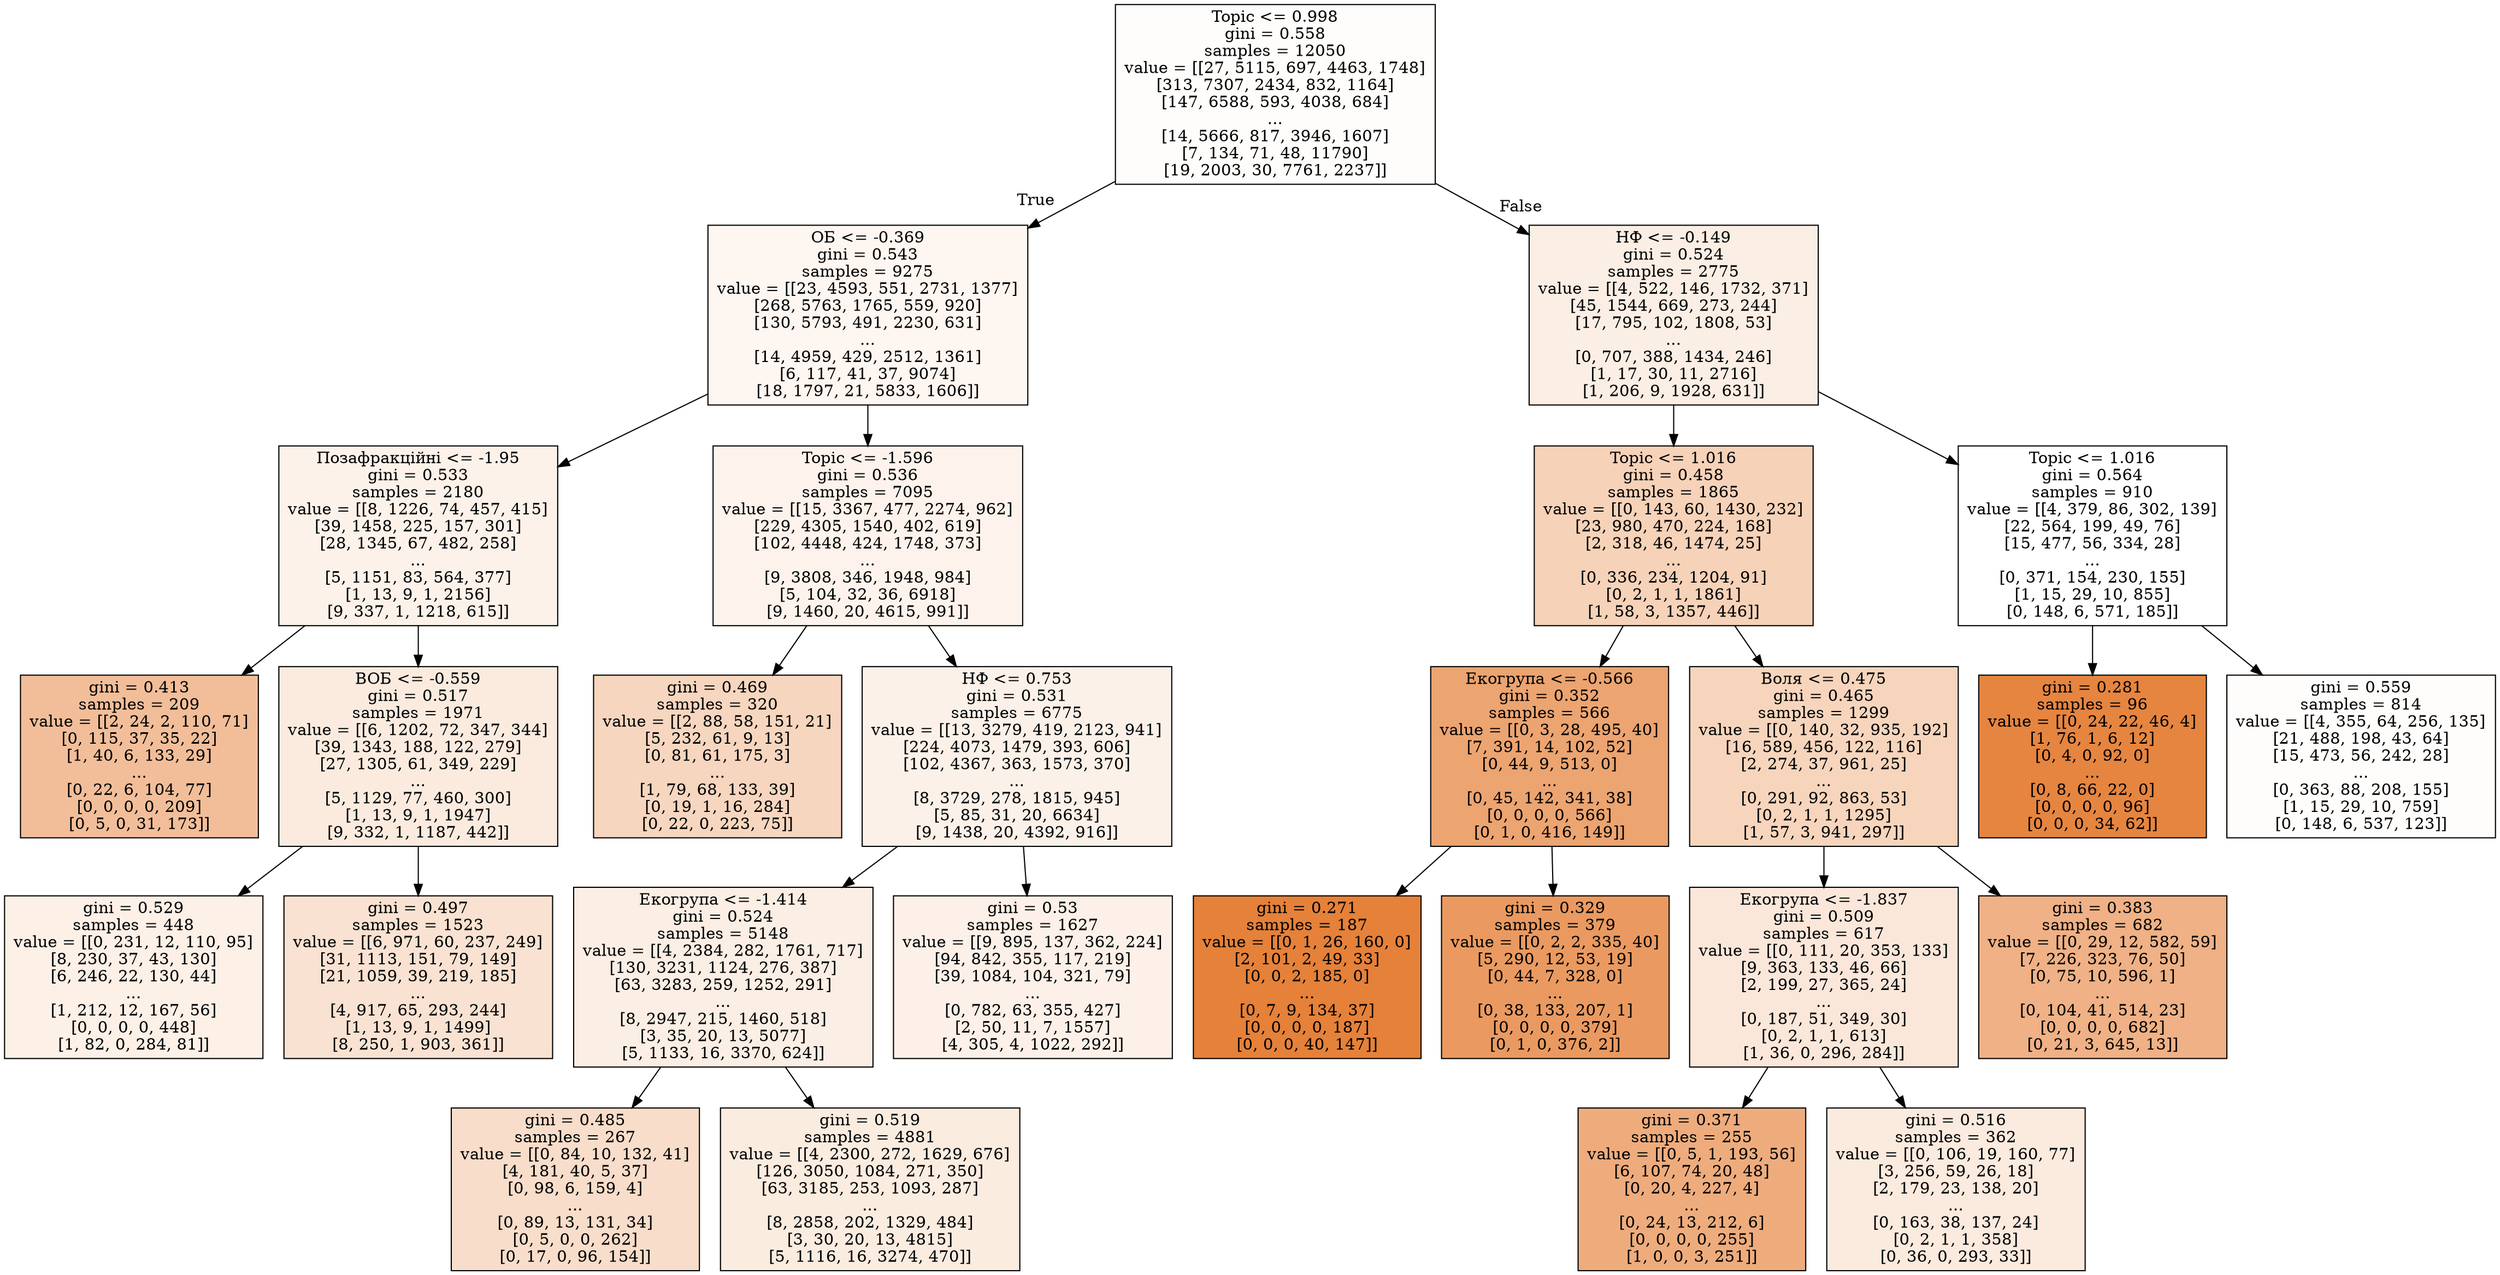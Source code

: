 digraph Tree {
node [shape=box, style="filled", color="black"] ;
0 [label="Topic <= 0.998\ngini = 0.558\nsamples = 12050\nvalue = [[27, 5115, 697, 4463, 1748]\n[313, 7307, 2434, 832, 1164]\n[147, 6588, 593, 4038, 684]\n...\n[14, 5666, 817, 3946, 1607]\n[7, 134, 71, 48, 11790]\n[19, 2003, 30, 7761, 2237]]", fillcolor="#fefdfb"] ;
1 [label="ОБ <= -0.369\ngini = 0.543\nsamples = 9275\nvalue = [[23, 4593, 551, 2731, 1377]\n[268, 5763, 1765, 559, 920]\n[130, 5793, 491, 2230, 631]\n...\n[14, 4959, 429, 2512, 1361]\n[6, 117, 41, 37, 9074]\n[18, 1797, 21, 5833, 1606]]", fillcolor="#fdf6f1"] ;
0 -> 1 [labeldistance=2.5, labelangle=45, headlabel="True"] ;
5 [label="Позафракційні <= -1.95\ngini = 0.533\nsamples = 2180\nvalue = [[8, 1226, 74, 457, 415]\n[39, 1458, 225, 157, 301]\n[28, 1345, 67, 482, 258]\n...\n[5, 1151, 83, 564, 377]\n[1, 13, 9, 1, 2156]\n[9, 337, 1, 1218, 615]]", fillcolor="#fcf2ea"] ;
1 -> 5 ;
7 [label="gini = 0.413\nsamples = 209\nvalue = [[2, 24, 2, 110, 71]\n[0, 115, 37, 35, 22]\n[1, 40, 6, 133, 29]\n...\n[0, 22, 6, 104, 77]\n[0, 0, 0, 0, 209]\n[0, 5, 0, 31, 173]]", fillcolor="#f2be99"] ;
5 -> 7 ;
8 [label="ВОБ <= -0.559\ngini = 0.517\nsamples = 1971\nvalue = [[6, 1202, 72, 347, 344]\n[39, 1343, 188, 122, 279]\n[27, 1305, 61, 349, 229]\n...\n[5, 1129, 77, 460, 300]\n[1, 13, 9, 1, 1947]\n[9, 332, 1, 1187, 442]]", fillcolor="#fbebdf"] ;
5 -> 8 ;
23 [label="gini = 0.529\nsamples = 448\nvalue = [[0, 231, 12, 110, 95]\n[8, 230, 37, 43, 130]\n[6, 246, 22, 130, 44]\n...\n[1, 212, 12, 167, 56]\n[0, 0, 0, 0, 448]\n[1, 82, 0, 284, 81]]", fillcolor="#fcf0e7"] ;
8 -> 23 ;
24 [label="gini = 0.497\nsamples = 1523\nvalue = [[6, 971, 60, 237, 249]\n[31, 1113, 151, 79, 149]\n[21, 1059, 39, 219, 185]\n...\n[4, 917, 65, 293, 244]\n[1, 13, 9, 1, 1499]\n[8, 250, 1, 903, 361]]", fillcolor="#f9e2d2"] ;
8 -> 24 ;
6 [label="Topic <= -1.596\ngini = 0.536\nsamples = 7095\nvalue = [[15, 3367, 477, 2274, 962]\n[229, 4305, 1540, 402, 619]\n[102, 4448, 424, 1748, 373]\n...\n[9, 3808, 346, 1948, 984]\n[5, 104, 32, 36, 6918]\n[9, 1460, 20, 4615, 991]]", fillcolor="#fdf3ec"] ;
1 -> 6 ;
9 [label="gini = 0.469\nsamples = 320\nvalue = [[2, 88, 58, 151, 21]\n[5, 232, 61, 9, 13]\n[0, 81, 61, 175, 3]\n...\n[1, 79, 68, 133, 39]\n[0, 19, 1, 16, 284]\n[0, 22, 0, 223, 75]]", fillcolor="#f7d6bf"] ;
6 -> 9 ;
10 [label="НФ <= 0.753\ngini = 0.531\nsamples = 6775\nvalue = [[13, 3279, 419, 2123, 941]\n[224, 4073, 1479, 393, 606]\n[102, 4367, 363, 1573, 370]\n...\n[8, 3729, 278, 1815, 945]\n[5, 85, 31, 20, 6634]\n[9, 1438, 20, 4392, 916]]", fillcolor="#fcf1e9"] ;
6 -> 10 ;
13 [label="Екогрупа <= -1.414\ngini = 0.524\nsamples = 5148\nvalue = [[4, 2384, 282, 1761, 717]\n[130, 3231, 1124, 276, 387]\n[63, 3283, 259, 1252, 291]\n...\n[8, 2947, 215, 1460, 518]\n[3, 35, 20, 13, 5077]\n[5, 1133, 16, 3370, 624]]", fillcolor="#fbeee4"] ;
10 -> 13 ;
15 [label="gini = 0.485\nsamples = 267\nvalue = [[0, 84, 10, 132, 41]\n[4, 181, 40, 5, 37]\n[0, 98, 6, 159, 4]\n...\n[0, 89, 13, 131, 34]\n[0, 5, 0, 0, 262]\n[0, 17, 0, 96, 154]]", fillcolor="#f8ddca"] ;
13 -> 15 ;
16 [label="gini = 0.519\nsamples = 4881\nvalue = [[4, 2300, 272, 1629, 676]\n[126, 3050, 1084, 271, 350]\n[63, 3185, 253, 1093, 287]\n...\n[8, 2858, 202, 1329, 484]\n[3, 30, 20, 13, 4815]\n[5, 1116, 16, 3274, 470]]", fillcolor="#fbece0"] ;
13 -> 16 ;
14 [label="gini = 0.53\nsamples = 1627\nvalue = [[9, 895, 137, 362, 224]\n[94, 842, 355, 117, 219]\n[39, 1084, 104, 321, 79]\n...\n[0, 782, 63, 355, 427]\n[2, 50, 11, 7, 1557]\n[4, 305, 4, 1022, 292]]", fillcolor="#fcf0e8"] ;
10 -> 14 ;
2 [label="НФ <= -0.149\ngini = 0.524\nsamples = 2775\nvalue = [[4, 522, 146, 1732, 371]\n[45, 1544, 669, 273, 244]\n[17, 795, 102, 1808, 53]\n...\n[0, 707, 388, 1434, 246]\n[1, 17, 30, 11, 2716]\n[1, 206, 9, 1928, 631]]", fillcolor="#fbeee4"] ;
0 -> 2 [labeldistance=2.5, labelangle=-45, headlabel="False"] ;
3 [label="Topic <= 1.016\ngini = 0.458\nsamples = 1865\nvalue = [[0, 143, 60, 1430, 232]\n[23, 980, 470, 224, 168]\n[2, 318, 46, 1474, 25]\n...\n[0, 336, 234, 1204, 91]\n[0, 2, 1, 1, 1861]\n[1, 58, 3, 1357, 446]]", fillcolor="#f6d2b8"] ;
2 -> 3 ;
11 [label="Екогрупа <= -0.566\ngini = 0.352\nsamples = 566\nvalue = [[0, 3, 28, 495, 40]\n[7, 391, 14, 102, 52]\n[0, 44, 9, 513, 0]\n...\n[0, 45, 142, 341, 38]\n[0, 0, 0, 0, 566]\n[0, 1, 0, 416, 149]]", fillcolor="#eca470"] ;
3 -> 11 ;
25 [label="gini = 0.271\nsamples = 187\nvalue = [[0, 1, 26, 160, 0]\n[2, 101, 2, 49, 33]\n[0, 0, 2, 185, 0]\n...\n[0, 7, 9, 134, 37]\n[0, 0, 0, 0, 187]\n[0, 0, 0, 40, 147]]", fillcolor="#e58139"] ;
11 -> 25 ;
26 [label="gini = 0.329\nsamples = 379\nvalue = [[0, 2, 2, 335, 40]\n[5, 290, 12, 53, 19]\n[0, 44, 7, 328, 0]\n...\n[0, 38, 133, 207, 1]\n[0, 0, 0, 0, 379]\n[0, 1, 0, 376, 2]]", fillcolor="#ea9a60"] ;
11 -> 26 ;
12 [label="Воля <= 0.475\ngini = 0.465\nsamples = 1299\nvalue = [[0, 140, 32, 935, 192]\n[16, 589, 456, 122, 116]\n[2, 274, 37, 961, 25]\n...\n[0, 291, 92, 863, 53]\n[0, 2, 1, 1, 1295]\n[1, 57, 3, 941, 297]]", fillcolor="#f6d5bc"] ;
3 -> 12 ;
19 [label="Екогрупа <= -1.837\ngini = 0.509\nsamples = 617\nvalue = [[0, 111, 20, 353, 133]\n[9, 363, 133, 46, 66]\n[2, 199, 27, 365, 24]\n...\n[0, 187, 51, 349, 30]\n[0, 2, 1, 1, 613]\n[1, 36, 0, 296, 284]]", fillcolor="#fae7da"] ;
12 -> 19 ;
21 [label="gini = 0.371\nsamples = 255\nvalue = [[0, 5, 1, 193, 56]\n[6, 107, 74, 20, 48]\n[0, 20, 4, 227, 4]\n...\n[0, 24, 13, 212, 6]\n[0, 0, 0, 0, 255]\n[1, 0, 0, 3, 251]]", fillcolor="#eeac7d"] ;
19 -> 21 ;
22 [label="gini = 0.516\nsamples = 362\nvalue = [[0, 106, 19, 160, 77]\n[3, 256, 59, 26, 18]\n[2, 179, 23, 138, 20]\n...\n[0, 163, 38, 137, 24]\n[0, 2, 1, 1, 358]\n[0, 36, 0, 293, 33]]", fillcolor="#fbeade"] ;
19 -> 22 ;
20 [label="gini = 0.383\nsamples = 682\nvalue = [[0, 29, 12, 582, 59]\n[7, 226, 323, 76, 50]\n[0, 75, 10, 596, 1]\n...\n[0, 104, 41, 514, 23]\n[0, 0, 0, 0, 682]\n[0, 21, 3, 645, 13]]", fillcolor="#efb185"] ;
12 -> 20 ;
4 [label="Topic <= 1.016\ngini = 0.564\nsamples = 910\nvalue = [[4, 379, 86, 302, 139]\n[22, 564, 199, 49, 76]\n[15, 477, 56, 334, 28]\n...\n[0, 371, 154, 230, 155]\n[1, 15, 29, 10, 855]\n[0, 148, 6, 571, 185]]", fillcolor="#ffffff"] ;
2 -> 4 ;
17 [label="gini = 0.281\nsamples = 96\nvalue = [[0, 24, 22, 46, 4]\n[1, 76, 1, 6, 12]\n[0, 4, 0, 92, 0]\n...\n[0, 8, 66, 22, 0]\n[0, 0, 0, 0, 96]\n[0, 0, 0, 34, 62]]", fillcolor="#e68540"] ;
4 -> 17 ;
18 [label="gini = 0.559\nsamples = 814\nvalue = [[4, 355, 64, 256, 135]\n[21, 488, 198, 43, 64]\n[15, 473, 56, 242, 28]\n...\n[0, 363, 88, 208, 155]\n[1, 15, 29, 10, 759]\n[0, 148, 6, 537, 123]]", fillcolor="#fffdfc"] ;
4 -> 18 ;
}